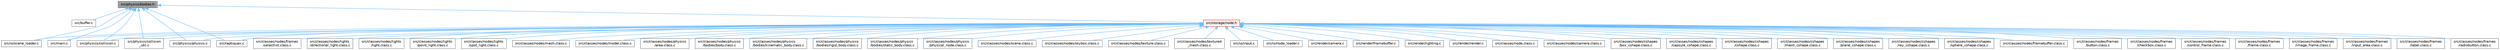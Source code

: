 digraph "src/physics/bodies.h"
{
 // LATEX_PDF_SIZE
  bgcolor="transparent";
  edge [fontname=Helvetica,fontsize=10,labelfontname=Helvetica,labelfontsize=10];
  node [fontname=Helvetica,fontsize=10,shape=box,height=0.2,width=0.4];
  Node1 [id="Node000001",label="src/physics/bodies.h",height=0.2,width=0.4,color="gray40", fillcolor="grey60", style="filled", fontcolor="black",tooltip=" "];
  Node1 -> Node2 [id="edge56_Node000001_Node000002",dir="back",color="steelblue1",style="solid",tooltip=" "];
  Node2 [id="Node000002",label="src/buffer.c",height=0.2,width=0.4,color="grey40", fillcolor="white", style="filled",URL="$buffer_8c.html",tooltip=" "];
  Node1 -> Node3 [id="edge57_Node000001_Node000003",dir="back",color="steelblue1",style="solid",tooltip=" "];
  Node3 [id="Node000003",label="src/io/scene_loader.c",height=0.2,width=0.4,color="grey40", fillcolor="white", style="filled",URL="$scene__loader_8c.html",tooltip=" "];
  Node1 -> Node4 [id="edge58_Node000001_Node000004",dir="back",color="steelblue1",style="solid",tooltip=" "];
  Node4 [id="Node000004",label="src/main.c",height=0.2,width=0.4,color="grey40", fillcolor="white", style="filled",URL="$main_8c.html",tooltip=" "];
  Node1 -> Node5 [id="edge59_Node000001_Node000005",dir="back",color="steelblue1",style="solid",tooltip=" "];
  Node5 [id="Node000005",label="src/physics/collision.c",height=0.2,width=0.4,color="grey40", fillcolor="white", style="filled",URL="$collision_8c.html",tooltip=" "];
  Node1 -> Node6 [id="edge60_Node000001_Node000006",dir="back",color="steelblue1",style="solid",tooltip=" "];
  Node6 [id="Node000006",label="src/physics/collision\l_util.c",height=0.2,width=0.4,color="grey40", fillcolor="white", style="filled",URL="$collision__util_8c.html",tooltip=" "];
  Node1 -> Node7 [id="edge61_Node000001_Node000007",dir="back",color="steelblue1",style="solid",tooltip=" "];
  Node7 [id="Node000007",label="src/physics/physics.c",height=0.2,width=0.4,color="grey40", fillcolor="white", style="filled",URL="$physics_8c.html",tooltip=" "];
  Node1 -> Node8 [id="edge62_Node000001_Node000008",dir="back",color="steelblue1",style="solid",tooltip=" "];
  Node8 [id="Node000008",label="src/raptiquax.c",height=0.2,width=0.4,color="grey40", fillcolor="white", style="filled",URL="$raptiquax_8c.html",tooltip=" "];
  Node1 -> Node9 [id="edge63_Node000001_Node000009",dir="back",color="steelblue1",style="solid",tooltip=" "];
  Node9 [id="Node000009",label="src/storage/node.h",height=0.2,width=0.4,color="red", fillcolor="#FFF0F0", style="filled",URL="$node_8h.html",tooltip=" "];
  Node9 -> Node10 [id="edge64_Node000009_Node000010",dir="back",color="steelblue1",style="solid",tooltip=" "];
  Node10 [id="Node000010",label="src/classes/node.class.c",height=0.2,width=0.4,color="grey40", fillcolor="white", style="filled",URL="$node_8class_8c.html",tooltip="Implementation of the node class for the ProjetSDLOpenGLL2 project."];
  Node9 -> Node11 [id="edge65_Node000009_Node000011",dir="back",color="steelblue1",style="solid",tooltip=" "];
  Node11 [id="Node000011",label="src/classes/nodes/camera.class.c",height=0.2,width=0.4,color="grey40", fillcolor="white", style="filled",URL="$camera_8class_8c.html",tooltip="This file contains the implementation of the Camera class."];
  Node9 -> Node12 [id="edge66_Node000009_Node000012",dir="back",color="steelblue1",style="solid",tooltip=" "];
  Node12 [id="Node000012",label="src/classes/nodes/cshapes\l/box_cshape.class.c",height=0.2,width=0.4,color="grey40", fillcolor="white", style="filled",URL="$box__cshape_8class_8c.html",tooltip="This source file defines the BoxCShape class and its associated methods."];
  Node9 -> Node13 [id="edge67_Node000009_Node000013",dir="back",color="steelblue1",style="solid",tooltip=" "];
  Node13 [id="Node000013",label="src/classes/nodes/cshapes\l/capsule_cshape.class.c",height=0.2,width=0.4,color="grey40", fillcolor="white", style="filled",URL="$capsule__cshape_8class_8c.html",tooltip="This file defines the implementation of the capsule shape class."];
  Node9 -> Node14 [id="edge68_Node000009_Node000014",dir="back",color="steelblue1",style="solid",tooltip=" "];
  Node14 [id="Node000014",label="src/classes/nodes/cshapes\l/cshape.class.c",height=0.2,width=0.4,color="grey40", fillcolor="white", style="filled",URL="$cshape_8class_8c.html",tooltip="This file defines the implementation of various CShape classes."];
  Node9 -> Node15 [id="edge69_Node000009_Node000015",dir="back",color="steelblue1",style="solid",tooltip=" "];
  Node15 [id="Node000015",label="src/classes/nodes/cshapes\l/mesh_cshape.class.c",height=0.2,width=0.4,color="grey40", fillcolor="white", style="filled",URL="$mesh__cshape_8class_8c.html",tooltip="This file defines the implementation of mesh shapes for the project."];
  Node9 -> Node16 [id="edge70_Node000009_Node000016",dir="back",color="steelblue1",style="solid",tooltip=" "];
  Node16 [id="Node000016",label="src/classes/nodes/cshapes\l/plane_cshape.class.c",height=0.2,width=0.4,color="grey40", fillcolor="white", style="filled",URL="$plane__cshape_8class_8c.html",tooltip="This file defines the implementation of a plane shape class."];
  Node9 -> Node17 [id="edge71_Node000009_Node000017",dir="back",color="steelblue1",style="solid",tooltip=" "];
  Node17 [id="Node000017",label="src/classes/nodes/cshapes\l/ray_cshape.class.c",height=0.2,width=0.4,color="grey40", fillcolor="white", style="filled",URL="$ray__cshape_8class_8c.html",tooltip="This file defines the implementation of ray-casting shapes."];
  Node9 -> Node18 [id="edge72_Node000009_Node000018",dir="back",color="steelblue1",style="solid",tooltip=" "];
  Node18 [id="Node000018",label="src/classes/nodes/cshapes\l/sphere_cshape.class.c",height=0.2,width=0.4,color="grey40", fillcolor="white", style="filled",URL="$sphere__cshape_8class_8c.html",tooltip="This file contains the implementation of the SphereCShape class."];
  Node9 -> Node19 [id="edge73_Node000009_Node000019",dir="back",color="steelblue1",style="solid",tooltip=" "];
  Node19 [id="Node000019",label="src/classes/nodes/framebuffer.class.c",height=0.2,width=0.4,color="grey40", fillcolor="white", style="filled",URL="$framebuffer_8class_8c.html",tooltip="Framebuffer class implementation."];
  Node9 -> Node20 [id="edge74_Node000009_Node000020",dir="back",color="steelblue1",style="solid",tooltip=" "];
  Node20 [id="Node000020",label="src/classes/nodes/frames\l/button.class.c",height=0.2,width=0.4,color="grey40", fillcolor="white", style="filled",URL="$button_8class_8c.html",tooltip="This file defines the Button class and its associated methods."];
  Node9 -> Node21 [id="edge75_Node000009_Node000021",dir="back",color="steelblue1",style="solid",tooltip=" "];
  Node21 [id="Node000021",label="src/classes/nodes/frames\l/checkbox.class.c",height=0.2,width=0.4,color="grey40", fillcolor="white", style="filled",URL="$checkbox_8class_8c.html",tooltip="Implementation of the Checkbox class for the GUI framework."];
  Node9 -> Node22 [id="edge76_Node000009_Node000022",dir="back",color="steelblue1",style="solid",tooltip=" "];
  Node22 [id="Node000022",label="src/classes/nodes/frames\l/control_frame.class.c",height=0.2,width=0.4,color="grey40", fillcolor="white", style="filled",URL="$control__frame_8class_8c.html",tooltip="This file defines the implementation of the control frame class."];
  Node9 -> Node23 [id="edge77_Node000009_Node000023",dir="back",color="steelblue1",style="solid",tooltip=" "];
  Node23 [id="Node000023",label="src/classes/nodes/frames\l/frame.class.c",height=0.2,width=0.4,color="grey40", fillcolor="white", style="filled",URL="$frame_8class_8c.html",tooltip="This file defines the implementation of frame-related functionalities."];
  Node9 -> Node24 [id="edge78_Node000009_Node000024",dir="back",color="steelblue1",style="solid",tooltip=" "];
  Node24 [id="Node000024",label="src/classes/nodes/frames\l/image_frame.class.c",height=0.2,width=0.4,color="grey40", fillcolor="white", style="filled",URL="$image__frame_8class_8c.html",tooltip="This file contains the implementation of the ImageFrame class."];
  Node9 -> Node25 [id="edge79_Node000009_Node000025",dir="back",color="steelblue1",style="solid",tooltip=" "];
  Node25 [id="Node000025",label="src/classes/nodes/frames\l/input_area.class.c",height=0.2,width=0.4,color="grey40", fillcolor="white", style="filled",URL="$input__area_8class_8c.html",tooltip="This file defines the InputArea class and its associated methods."];
  Node9 -> Node26 [id="edge80_Node000009_Node000026",dir="back",color="steelblue1",style="solid",tooltip=" "];
  Node26 [id="Node000026",label="src/classes/nodes/frames\l/label.class.c",height=0.2,width=0.4,color="grey40", fillcolor="white", style="filled",URL="$label_8class_8c.html",tooltip="This file defines the Label class and its associated functions."];
  Node9 -> Node27 [id="edge81_Node000009_Node000027",dir="back",color="steelblue1",style="solid",tooltip=" "];
  Node27 [id="Node000027",label="src/classes/nodes/frames\l/radiobutton.class.c",height=0.2,width=0.4,color="grey40", fillcolor="white", style="filled",URL="$radiobutton_8class_8c.html",tooltip="Implementation of the RadioButton class."];
  Node9 -> Node28 [id="edge82_Node000009_Node000028",dir="back",color="steelblue1",style="solid",tooltip=" "];
  Node28 [id="Node000028",label="src/classes/nodes/frames\l/selectlist.class.c",height=0.2,width=0.4,color="grey40", fillcolor="white", style="filled",URL="$selectlist_8class_8c.html",tooltip="This file implements the functionality for a selectable list frame in the application."];
  Node9 -> Node29 [id="edge83_Node000009_Node000029",dir="back",color="steelblue1",style="solid",tooltip=" "];
  Node29 [id="Node000029",label="src/classes/nodes/lights\l/directional_light.class.c",height=0.2,width=0.4,color="grey40", fillcolor="white", style="filled",URL="$directional__light_8class_8c.html",tooltip="This file contains the implementation of the directional light class."];
  Node9 -> Node30 [id="edge84_Node000009_Node000030",dir="back",color="steelblue1",style="solid",tooltip=" "];
  Node30 [id="Node000030",label="src/classes/nodes/lights\l/light.class.c",height=0.2,width=0.4,color="grey40", fillcolor="white", style="filled",URL="$light_8class_8c.html",tooltip="This file contains the implementation of the light class for the project."];
  Node9 -> Node31 [id="edge85_Node000009_Node000031",dir="back",color="steelblue1",style="solid",tooltip=" "];
  Node31 [id="Node000031",label="src/classes/nodes/lights\l/point_light.class.c",height=0.2,width=0.4,color="grey40", fillcolor="white", style="filled",URL="$point__light_8class_8c.html",tooltip="This file contains the implementation of the PointLight class."];
  Node9 -> Node32 [id="edge86_Node000009_Node000032",dir="back",color="steelblue1",style="solid",tooltip=" "];
  Node32 [id="Node000032",label="src/classes/nodes/lights\l/spot_light.class.c",height=0.2,width=0.4,color="grey40", fillcolor="white", style="filled",URL="$spot__light_8class_8c.html",tooltip="This file contains the implementation of the SpotLight class."];
  Node9 -> Node33 [id="edge87_Node000009_Node000033",dir="back",color="steelblue1",style="solid",tooltip=" "];
  Node33 [id="Node000033",label="src/classes/nodes/mesh.class.c",height=0.2,width=0.4,color="grey40", fillcolor="white", style="filled",URL="$mesh_8class_8c.html",tooltip="This file defines the implementation of the Mesh class."];
  Node9 -> Node34 [id="edge88_Node000009_Node000034",dir="back",color="steelblue1",style="solid",tooltip=" "];
  Node34 [id="Node000034",label="src/classes/nodes/model.class.c",height=0.2,width=0.4,color="grey40", fillcolor="white", style="filled",URL="$model_8class_8c.html",tooltip="This file contains the implementation of the model class."];
  Node9 -> Node35 [id="edge89_Node000009_Node000035",dir="back",color="steelblue1",style="solid",tooltip=" "];
  Node35 [id="Node000035",label="src/classes/nodes/physics\l/area.class.c",height=0.2,width=0.4,color="grey40", fillcolor="white", style="filled",URL="$area_8class_8c.html",tooltip="This file handles the physics area nodes in the project."];
  Node9 -> Node36 [id="edge90_Node000009_Node000036",dir="back",color="steelblue1",style="solid",tooltip=" "];
  Node36 [id="Node000036",label="src/classes/nodes/physics\l/bodies/body.class.c",height=0.2,width=0.4,color="grey40", fillcolor="white", style="filled",URL="$body_8class_8c.html",tooltip="This file defines the body class for the physics engine."];
  Node9 -> Node37 [id="edge91_Node000009_Node000037",dir="back",color="steelblue1",style="solid",tooltip=" "];
  Node37 [id="Node000037",label="src/classes/nodes/physics\l/bodies/kinematic_body.class.c",height=0.2,width=0.4,color="grey40", fillcolor="white", style="filled",URL="$kinematic__body_8class_8c.html",tooltip="This file defines the implementation of kinematic bodies for the physics engine."];
  Node9 -> Node38 [id="edge92_Node000009_Node000038",dir="back",color="steelblue1",style="solid",tooltip=" "];
  Node38 [id="Node000038",label="src/classes/nodes/physics\l/bodies/rigid_body.class.c",height=0.2,width=0.4,color="grey40", fillcolor="white", style="filled",URL="$rigid__body_8class_8c.html",tooltip="This source file defines the implementation of rigid body physics for the project."];
  Node9 -> Node39 [id="edge93_Node000009_Node000039",dir="back",color="steelblue1",style="solid",tooltip=" "];
  Node39 [id="Node000039",label="src/classes/nodes/physics\l/bodies/static_body.class.c",height=0.2,width=0.4,color="grey40", fillcolor="white", style="filled",URL="$static__body_8class_8c.html",tooltip=" "];
  Node9 -> Node40 [id="edge94_Node000009_Node000040",dir="back",color="steelblue1",style="solid",tooltip=" "];
  Node40 [id="Node000040",label="src/classes/nodes/physics\l/physical_node.class.c",height=0.2,width=0.4,color="grey40", fillcolor="white", style="filled",URL="$physical__node_8class_8c.html",tooltip="This file contains the implementation of the PhysicalNode class."];
  Node9 -> Node41 [id="edge95_Node000009_Node000041",dir="back",color="steelblue1",style="solid",tooltip=" "];
  Node41 [id="Node000041",label="src/classes/nodes/scene.class.c",height=0.2,width=0.4,color="grey40", fillcolor="white", style="filled",URL="$scene_8class_8c.html",tooltip="This file contains the implementation of the scene class."];
  Node9 -> Node42 [id="edge96_Node000009_Node000042",dir="back",color="steelblue1",style="solid",tooltip=" "];
  Node42 [id="Node000042",label="src/classes/nodes/skybox.class.c",height=0.2,width=0.4,color="grey40", fillcolor="white", style="filled",URL="$skybox_8class_8c.html",tooltip="This file contains the implementation of the Skybox class."];
  Node9 -> Node43 [id="edge97_Node000009_Node000043",dir="back",color="steelblue1",style="solid",tooltip=" "];
  Node43 [id="Node000043",label="src/classes/nodes/texture.class.c",height=0.2,width=0.4,color="grey40", fillcolor="white", style="filled",URL="$texture_8class_8c.html",tooltip="This file contains the implementation of texture-related functionalities."];
  Node9 -> Node44 [id="edge98_Node000009_Node000044",dir="back",color="steelblue1",style="solid",tooltip=" "];
  Node44 [id="Node000044",label="src/classes/nodes/textured\l_mesh.class.c",height=0.2,width=0.4,color="grey40", fillcolor="white", style="filled",URL="$textured__mesh_8class_8c.html",tooltip="This file contains the implementation of the TexturedMesh class."];
  Node9 -> Node45 [id="edge99_Node000009_Node000045",dir="back",color="steelblue1",style="solid",tooltip=" "];
  Node45 [id="Node000045",label="src/io/input.c",height=0.2,width=0.4,color="grey40", fillcolor="white", style="filled",URL="$input_8c.html",tooltip=" "];
  Node9 -> Node46 [id="edge100_Node000009_Node000046",dir="back",color="steelblue1",style="solid",tooltip=" "];
  Node46 [id="Node000046",label="src/io/node_loader.c",height=0.2,width=0.4,color="grey40", fillcolor="white", style="filled",URL="$node__loader_8c.html",tooltip=" "];
  Node9 -> Node3 [id="edge101_Node000009_Node000003",dir="back",color="steelblue1",style="solid",tooltip=" "];
  Node9 -> Node4 [id="edge102_Node000009_Node000004",dir="back",color="steelblue1",style="solid",tooltip=" "];
  Node9 -> Node5 [id="edge103_Node000009_Node000005",dir="back",color="steelblue1",style="solid",tooltip=" "];
  Node9 -> Node6 [id="edge104_Node000009_Node000006",dir="back",color="steelblue1",style="solid",tooltip=" "];
  Node9 -> Node7 [id="edge105_Node000009_Node000007",dir="back",color="steelblue1",style="solid",tooltip=" "];
  Node9 -> Node8 [id="edge106_Node000009_Node000008",dir="back",color="steelblue1",style="solid",tooltip=" "];
  Node9 -> Node47 [id="edge107_Node000009_Node000047",dir="back",color="steelblue1",style="solid",tooltip=" "];
  Node47 [id="Node000047",label="src/render/camera.c",height=0.2,width=0.4,color="grey40", fillcolor="white", style="filled",URL="$camera_8c.html",tooltip=" "];
  Node9 -> Node48 [id="edge108_Node000009_Node000048",dir="back",color="steelblue1",style="solid",tooltip=" "];
  Node48 [id="Node000048",label="src/render/framebuffer.c",height=0.2,width=0.4,color="grey40", fillcolor="white", style="filled",URL="$framebuffer_8c.html",tooltip=" "];
  Node9 -> Node49 [id="edge109_Node000009_Node000049",dir="back",color="steelblue1",style="solid",tooltip=" "];
  Node49 [id="Node000049",label="src/render/lighting.c",height=0.2,width=0.4,color="grey40", fillcolor="white", style="filled",URL="$lighting_8c.html",tooltip=" "];
  Node9 -> Node50 [id="edge110_Node000009_Node000050",dir="back",color="steelblue1",style="solid",tooltip=" "];
  Node50 [id="Node000050",label="src/render/render.c",height=0.2,width=0.4,color="grey40", fillcolor="white", style="filled",URL="$render_8c.html",tooltip=" "];
}
